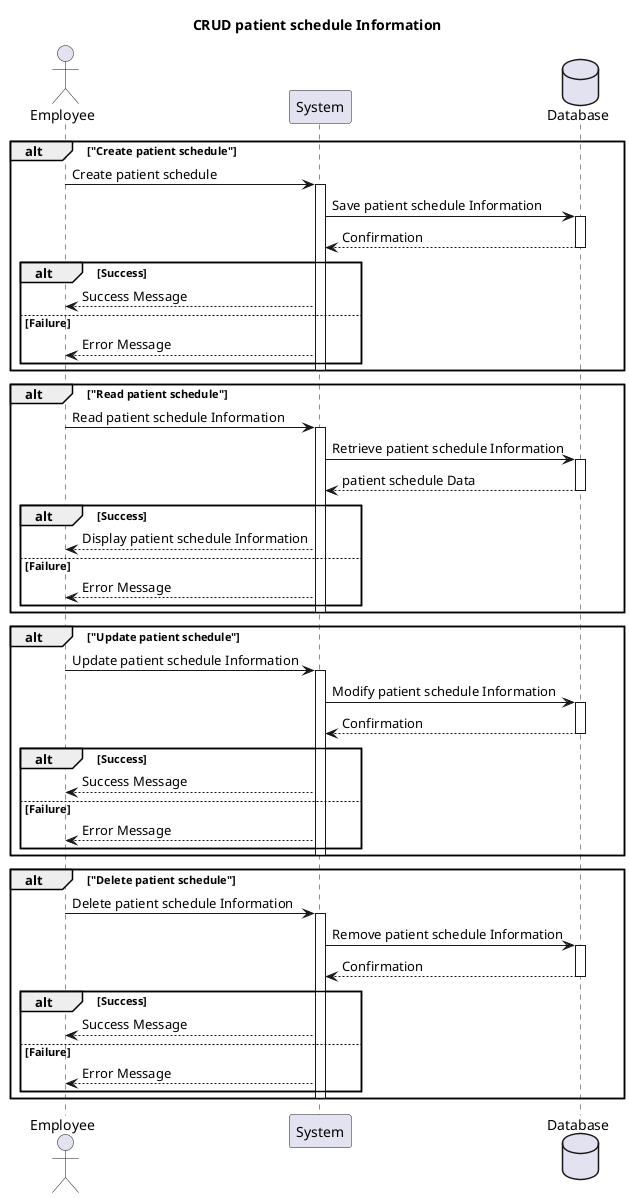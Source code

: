 @startuml
title CRUD patient schedule Information

actor Employee
participant System
database Database

alt "Create patient schedule"
  Employee -> System: Create patient schedule
  activate System
  System -> Database: Save patient schedule Information
  activate Database
  Database --> System: Confirmation
  deactivate Database
  alt Success
    System --> Employee: Success Message
  else Failure
    System --> Employee: Error Message
  end
  deactivate System
end

alt "Read patient schedule"
  Employee -> System: Read patient schedule Information
  activate System
  System -> Database: Retrieve patient schedule Information
  activate Database
  Database --> System: patient schedule Data
  deactivate Database
  alt Success
    System --> Employee: Display patient schedule Information
  else Failure
    System --> Employee: Error Message
  end
  deactivate System
end

alt "Update patient schedule"
  Employee -> System: Update patient schedule Information
  activate System
  System -> Database: Modify patient schedule Information
  activate Database
  Database --> System: Confirmation
  deactivate Database
  alt Success
    System --> Employee: Success Message
  else Failure
    System --> Employee: Error Message
  end
  deactivate System
end

alt "Delete patient schedule"
  Employee -> System: Delete patient schedule Information
  activate System
  System -> Database: Remove patient schedule Information
  activate Database
  Database --> System: Confirmation
  deactivate Database
  alt Success
    System --> Employee: Success Message
  else Failure
    System --> Employee: Error Message
  end
  deactivate System
end

@enduml
